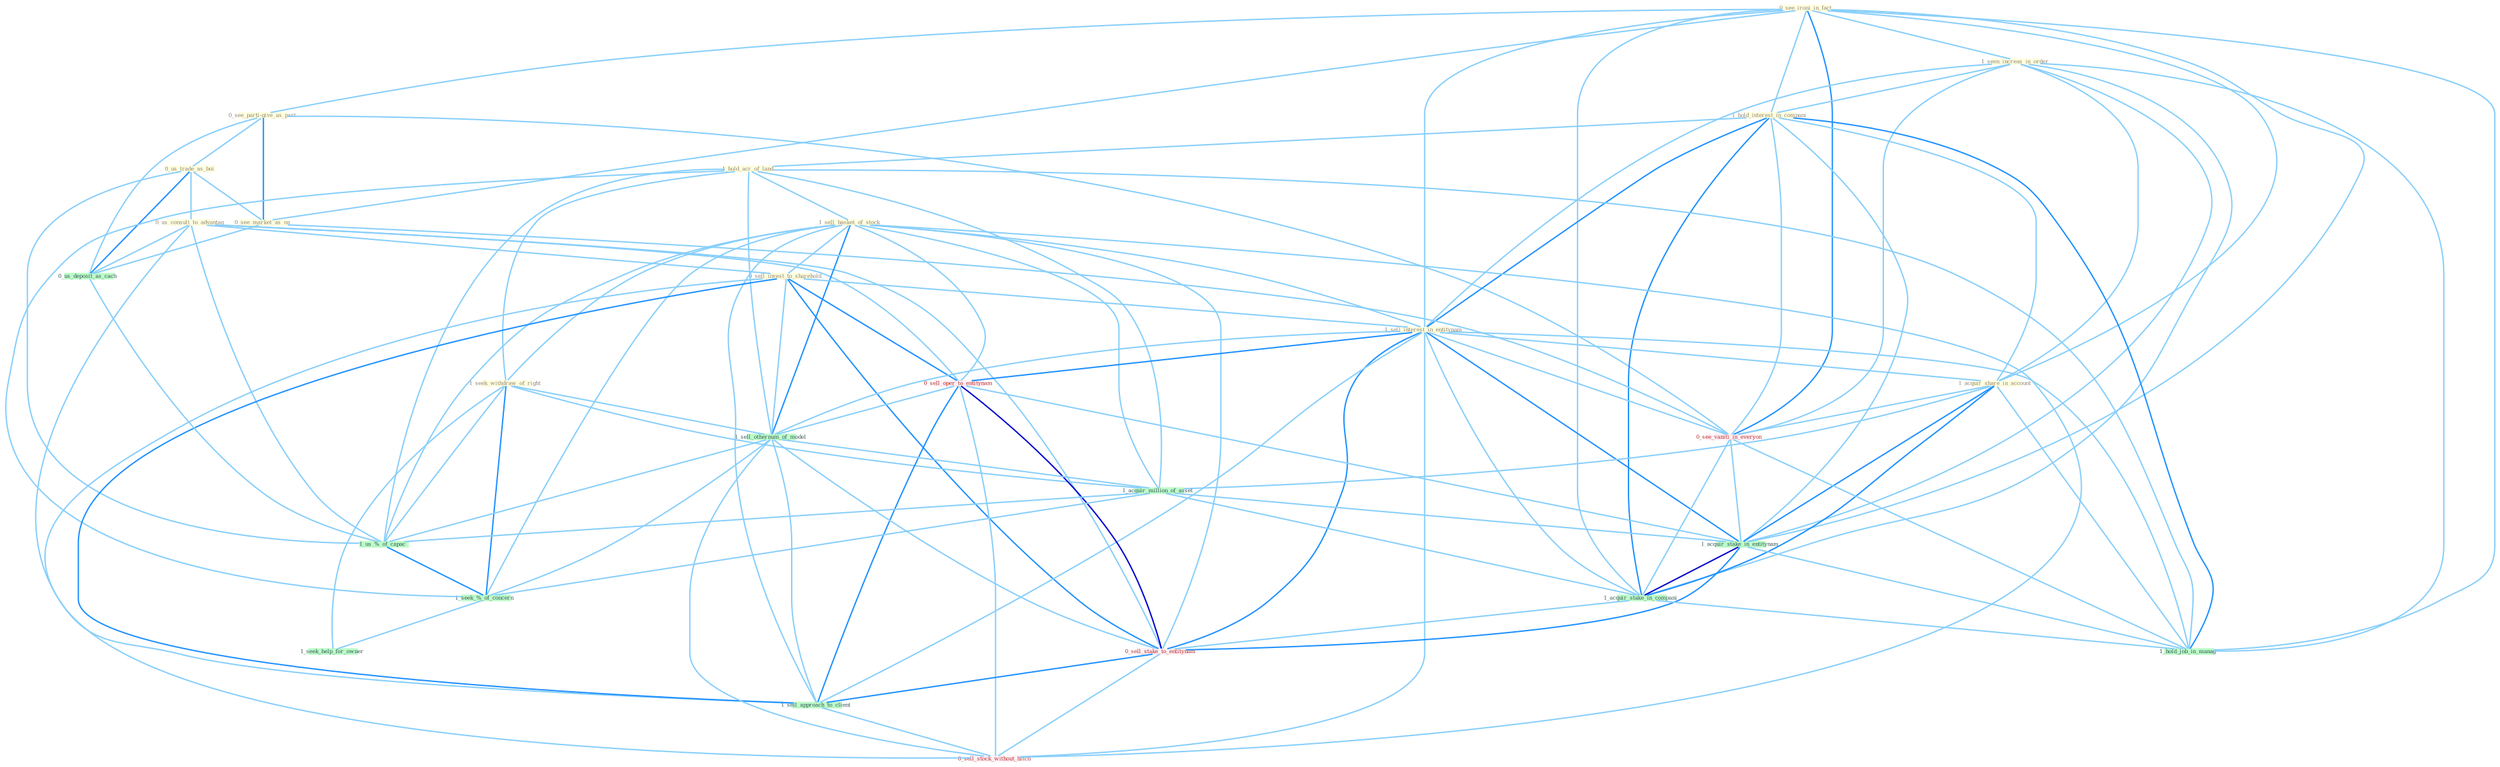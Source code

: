 Graph G{ 
    node
    [shape=polygon,style=filled,width=.5,height=.06,color="#BDFCC9",fixedsize=true,fontsize=4,
    fontcolor="#2f4f4f"];
    {node
    [color="#ffffe0", fontcolor="#8b7d6b"] "0_see_ironi_in_fact " "0_see_parti-give_as_part " "0_us_trade_as_boi " "0_us_consult_to_advantag " "1_seen_increas_in_order " "1_hold_interest_in_compani " "1_hold_acr_of_land " "1_sell_basket_of_stock " "0_sell_invest_to_sharehold " "1_sell_interest_in_entitynam " "0_see_market_as_on " "1_acquir_share_in_account " "1_seek_withdraw_of_right "}
{node [color="#fff0f5", fontcolor="#b22222"] "0_sell_oper_to_entitynam " "0_see_vaniti_in_everyon " "0_sell_stake_to_entitynam " "0_sell_stock_without_hitch "}
edge [color="#B0E2FF"];

	"0_see_ironi_in_fact " -- "0_see_parti-give_as_part " [w="1", color="#87cefa" ];
	"0_see_ironi_in_fact " -- "1_seen_increas_in_order " [w="1", color="#87cefa" ];
	"0_see_ironi_in_fact " -- "1_hold_interest_in_compani " [w="1", color="#87cefa" ];
	"0_see_ironi_in_fact " -- "1_sell_interest_in_entitynam " [w="1", color="#87cefa" ];
	"0_see_ironi_in_fact " -- "0_see_market_as_on " [w="1", color="#87cefa" ];
	"0_see_ironi_in_fact " -- "1_acquir_share_in_account " [w="1", color="#87cefa" ];
	"0_see_ironi_in_fact " -- "0_see_vaniti_in_everyon " [w="2", color="#1e90ff" , len=0.8];
	"0_see_ironi_in_fact " -- "1_acquir_stake_in_entitynam " [w="1", color="#87cefa" ];
	"0_see_ironi_in_fact " -- "1_acquir_stake_in_compani " [w="1", color="#87cefa" ];
	"0_see_ironi_in_fact " -- "1_hold_job_in_manag " [w="1", color="#87cefa" ];
	"0_see_parti-give_as_part " -- "0_us_trade_as_boi " [w="1", color="#87cefa" ];
	"0_see_parti-give_as_part " -- "0_see_market_as_on " [w="2", color="#1e90ff" , len=0.8];
	"0_see_parti-give_as_part " -- "0_see_vaniti_in_everyon " [w="1", color="#87cefa" ];
	"0_see_parti-give_as_part " -- "0_us_deposit_as_cach " [w="1", color="#87cefa" ];
	"0_us_trade_as_boi " -- "0_us_consult_to_advantag " [w="1", color="#87cefa" ];
	"0_us_trade_as_boi " -- "0_see_market_as_on " [w="1", color="#87cefa" ];
	"0_us_trade_as_boi " -- "0_us_deposit_as_cach " [w="2", color="#1e90ff" , len=0.8];
	"0_us_trade_as_boi " -- "1_us_%_of_capac " [w="1", color="#87cefa" ];
	"0_us_consult_to_advantag " -- "0_sell_invest_to_sharehold " [w="1", color="#87cefa" ];
	"0_us_consult_to_advantag " -- "0_sell_oper_to_entitynam " [w="1", color="#87cefa" ];
	"0_us_consult_to_advantag " -- "0_us_deposit_as_cach " [w="1", color="#87cefa" ];
	"0_us_consult_to_advantag " -- "0_sell_stake_to_entitynam " [w="1", color="#87cefa" ];
	"0_us_consult_to_advantag " -- "1_us_%_of_capac " [w="1", color="#87cefa" ];
	"0_us_consult_to_advantag " -- "1_sell_approach_to_client " [w="1", color="#87cefa" ];
	"1_seen_increas_in_order " -- "1_hold_interest_in_compani " [w="1", color="#87cefa" ];
	"1_seen_increas_in_order " -- "1_sell_interest_in_entitynam " [w="1", color="#87cefa" ];
	"1_seen_increas_in_order " -- "1_acquir_share_in_account " [w="1", color="#87cefa" ];
	"1_seen_increas_in_order " -- "0_see_vaniti_in_everyon " [w="1", color="#87cefa" ];
	"1_seen_increas_in_order " -- "1_acquir_stake_in_entitynam " [w="1", color="#87cefa" ];
	"1_seen_increas_in_order " -- "1_acquir_stake_in_compani " [w="1", color="#87cefa" ];
	"1_seen_increas_in_order " -- "1_hold_job_in_manag " [w="1", color="#87cefa" ];
	"1_hold_interest_in_compani " -- "1_hold_acr_of_land " [w="1", color="#87cefa" ];
	"1_hold_interest_in_compani " -- "1_sell_interest_in_entitynam " [w="2", color="#1e90ff" , len=0.8];
	"1_hold_interest_in_compani " -- "1_acquir_share_in_account " [w="1", color="#87cefa" ];
	"1_hold_interest_in_compani " -- "0_see_vaniti_in_everyon " [w="1", color="#87cefa" ];
	"1_hold_interest_in_compani " -- "1_acquir_stake_in_entitynam " [w="1", color="#87cefa" ];
	"1_hold_interest_in_compani " -- "1_acquir_stake_in_compani " [w="2", color="#1e90ff" , len=0.8];
	"1_hold_interest_in_compani " -- "1_hold_job_in_manag " [w="2", color="#1e90ff" , len=0.8];
	"1_hold_acr_of_land " -- "1_sell_basket_of_stock " [w="1", color="#87cefa" ];
	"1_hold_acr_of_land " -- "1_seek_withdraw_of_right " [w="1", color="#87cefa" ];
	"1_hold_acr_of_land " -- "1_sell_othernum_of_model " [w="1", color="#87cefa" ];
	"1_hold_acr_of_land " -- "1_acquir_million_of_asset " [w="1", color="#87cefa" ];
	"1_hold_acr_of_land " -- "1_us_%_of_capac " [w="1", color="#87cefa" ];
	"1_hold_acr_of_land " -- "1_hold_job_in_manag " [w="1", color="#87cefa" ];
	"1_hold_acr_of_land " -- "1_seek_%_of_concern " [w="1", color="#87cefa" ];
	"1_sell_basket_of_stock " -- "0_sell_invest_to_sharehold " [w="1", color="#87cefa" ];
	"1_sell_basket_of_stock " -- "1_sell_interest_in_entitynam " [w="1", color="#87cefa" ];
	"1_sell_basket_of_stock " -- "1_seek_withdraw_of_right " [w="1", color="#87cefa" ];
	"1_sell_basket_of_stock " -- "0_sell_oper_to_entitynam " [w="1", color="#87cefa" ];
	"1_sell_basket_of_stock " -- "1_sell_othernum_of_model " [w="2", color="#1e90ff" , len=0.8];
	"1_sell_basket_of_stock " -- "1_acquir_million_of_asset " [w="1", color="#87cefa" ];
	"1_sell_basket_of_stock " -- "0_sell_stake_to_entitynam " [w="1", color="#87cefa" ];
	"1_sell_basket_of_stock " -- "1_us_%_of_capac " [w="1", color="#87cefa" ];
	"1_sell_basket_of_stock " -- "1_sell_approach_to_client " [w="1", color="#87cefa" ];
	"1_sell_basket_of_stock " -- "0_sell_stock_without_hitch " [w="1", color="#87cefa" ];
	"1_sell_basket_of_stock " -- "1_seek_%_of_concern " [w="1", color="#87cefa" ];
	"0_sell_invest_to_sharehold " -- "1_sell_interest_in_entitynam " [w="1", color="#87cefa" ];
	"0_sell_invest_to_sharehold " -- "0_sell_oper_to_entitynam " [w="2", color="#1e90ff" , len=0.8];
	"0_sell_invest_to_sharehold " -- "1_sell_othernum_of_model " [w="1", color="#87cefa" ];
	"0_sell_invest_to_sharehold " -- "0_sell_stake_to_entitynam " [w="2", color="#1e90ff" , len=0.8];
	"0_sell_invest_to_sharehold " -- "1_sell_approach_to_client " [w="2", color="#1e90ff" , len=0.8];
	"0_sell_invest_to_sharehold " -- "0_sell_stock_without_hitch " [w="1", color="#87cefa" ];
	"1_sell_interest_in_entitynam " -- "1_acquir_share_in_account " [w="1", color="#87cefa" ];
	"1_sell_interest_in_entitynam " -- "0_sell_oper_to_entitynam " [w="2", color="#1e90ff" , len=0.8];
	"1_sell_interest_in_entitynam " -- "1_sell_othernum_of_model " [w="1", color="#87cefa" ];
	"1_sell_interest_in_entitynam " -- "0_see_vaniti_in_everyon " [w="1", color="#87cefa" ];
	"1_sell_interest_in_entitynam " -- "1_acquir_stake_in_entitynam " [w="2", color="#1e90ff" , len=0.8];
	"1_sell_interest_in_entitynam " -- "1_acquir_stake_in_compani " [w="1", color="#87cefa" ];
	"1_sell_interest_in_entitynam " -- "0_sell_stake_to_entitynam " [w="2", color="#1e90ff" , len=0.8];
	"1_sell_interest_in_entitynam " -- "1_sell_approach_to_client " [w="1", color="#87cefa" ];
	"1_sell_interest_in_entitynam " -- "1_hold_job_in_manag " [w="1", color="#87cefa" ];
	"1_sell_interest_in_entitynam " -- "0_sell_stock_without_hitch " [w="1", color="#87cefa" ];
	"0_see_market_as_on " -- "0_see_vaniti_in_everyon " [w="1", color="#87cefa" ];
	"0_see_market_as_on " -- "0_us_deposit_as_cach " [w="1", color="#87cefa" ];
	"1_acquir_share_in_account " -- "0_see_vaniti_in_everyon " [w="1", color="#87cefa" ];
	"1_acquir_share_in_account " -- "1_acquir_million_of_asset " [w="1", color="#87cefa" ];
	"1_acquir_share_in_account " -- "1_acquir_stake_in_entitynam " [w="2", color="#1e90ff" , len=0.8];
	"1_acquir_share_in_account " -- "1_acquir_stake_in_compani " [w="2", color="#1e90ff" , len=0.8];
	"1_acquir_share_in_account " -- "1_hold_job_in_manag " [w="1", color="#87cefa" ];
	"1_seek_withdraw_of_right " -- "1_sell_othernum_of_model " [w="1", color="#87cefa" ];
	"1_seek_withdraw_of_right " -- "1_acquir_million_of_asset " [w="1", color="#87cefa" ];
	"1_seek_withdraw_of_right " -- "1_us_%_of_capac " [w="1", color="#87cefa" ];
	"1_seek_withdraw_of_right " -- "1_seek_%_of_concern " [w="2", color="#1e90ff" , len=0.8];
	"1_seek_withdraw_of_right " -- "1_seek_help_for_owner " [w="1", color="#87cefa" ];
	"0_sell_oper_to_entitynam " -- "1_sell_othernum_of_model " [w="1", color="#87cefa" ];
	"0_sell_oper_to_entitynam " -- "1_acquir_stake_in_entitynam " [w="1", color="#87cefa" ];
	"0_sell_oper_to_entitynam " -- "0_sell_stake_to_entitynam " [w="3", color="#0000cd" , len=0.6];
	"0_sell_oper_to_entitynam " -- "1_sell_approach_to_client " [w="2", color="#1e90ff" , len=0.8];
	"0_sell_oper_to_entitynam " -- "0_sell_stock_without_hitch " [w="1", color="#87cefa" ];
	"1_sell_othernum_of_model " -- "1_acquir_million_of_asset " [w="1", color="#87cefa" ];
	"1_sell_othernum_of_model " -- "0_sell_stake_to_entitynam " [w="1", color="#87cefa" ];
	"1_sell_othernum_of_model " -- "1_us_%_of_capac " [w="1", color="#87cefa" ];
	"1_sell_othernum_of_model " -- "1_sell_approach_to_client " [w="1", color="#87cefa" ];
	"1_sell_othernum_of_model " -- "0_sell_stock_without_hitch " [w="1", color="#87cefa" ];
	"1_sell_othernum_of_model " -- "1_seek_%_of_concern " [w="1", color="#87cefa" ];
	"0_see_vaniti_in_everyon " -- "1_acquir_stake_in_entitynam " [w="1", color="#87cefa" ];
	"0_see_vaniti_in_everyon " -- "1_acquir_stake_in_compani " [w="1", color="#87cefa" ];
	"0_see_vaniti_in_everyon " -- "1_hold_job_in_manag " [w="1", color="#87cefa" ];
	"1_acquir_million_of_asset " -- "1_acquir_stake_in_entitynam " [w="1", color="#87cefa" ];
	"1_acquir_million_of_asset " -- "1_acquir_stake_in_compani " [w="1", color="#87cefa" ];
	"1_acquir_million_of_asset " -- "1_us_%_of_capac " [w="1", color="#87cefa" ];
	"1_acquir_million_of_asset " -- "1_seek_%_of_concern " [w="1", color="#87cefa" ];
	"0_us_deposit_as_cach " -- "1_us_%_of_capac " [w="1", color="#87cefa" ];
	"1_acquir_stake_in_entitynam " -- "1_acquir_stake_in_compani " [w="3", color="#0000cd" , len=0.6];
	"1_acquir_stake_in_entitynam " -- "0_sell_stake_to_entitynam " [w="2", color="#1e90ff" , len=0.8];
	"1_acquir_stake_in_entitynam " -- "1_hold_job_in_manag " [w="1", color="#87cefa" ];
	"1_acquir_stake_in_compani " -- "0_sell_stake_to_entitynam " [w="1", color="#87cefa" ];
	"1_acquir_stake_in_compani " -- "1_hold_job_in_manag " [w="1", color="#87cefa" ];
	"0_sell_stake_to_entitynam " -- "1_sell_approach_to_client " [w="2", color="#1e90ff" , len=0.8];
	"0_sell_stake_to_entitynam " -- "0_sell_stock_without_hitch " [w="1", color="#87cefa" ];
	"1_us_%_of_capac " -- "1_seek_%_of_concern " [w="2", color="#1e90ff" , len=0.8];
	"1_sell_approach_to_client " -- "0_sell_stock_without_hitch " [w="1", color="#87cefa" ];
	"1_seek_%_of_concern " -- "1_seek_help_for_owner " [w="1", color="#87cefa" ];
}